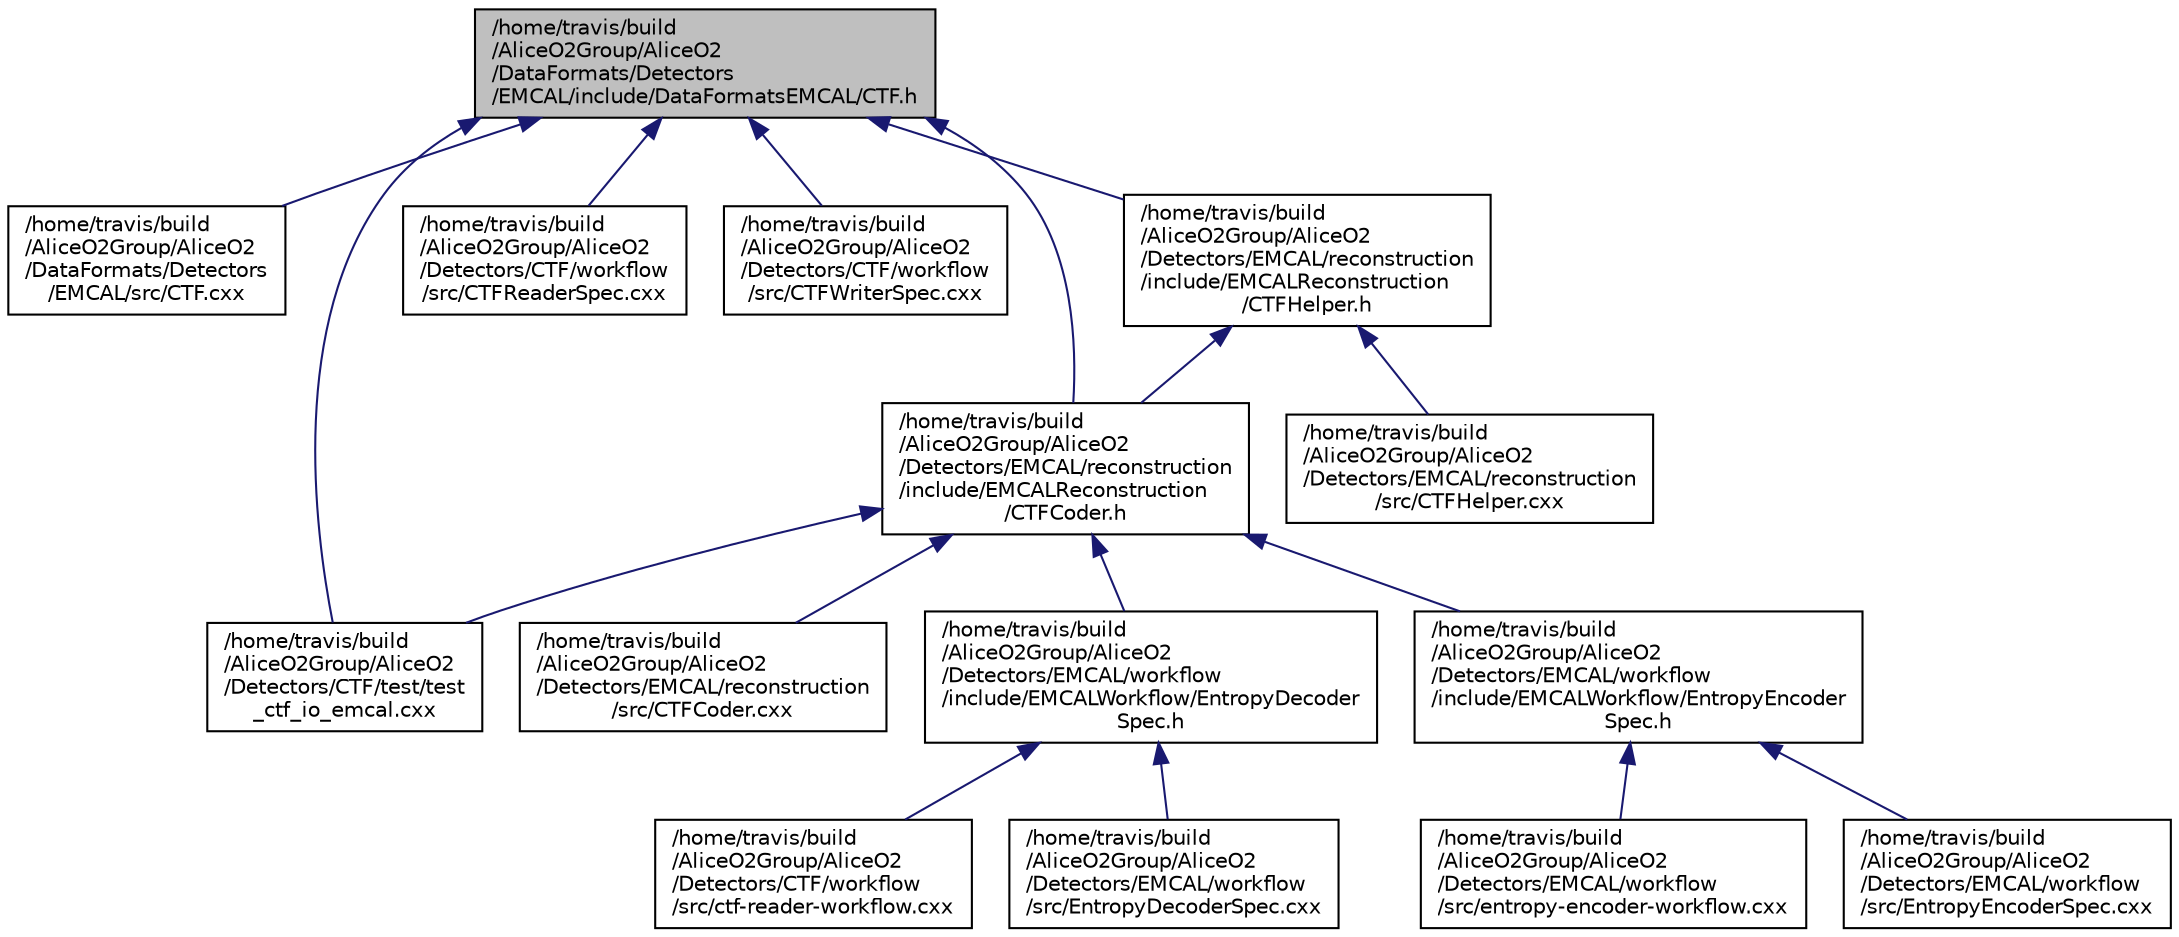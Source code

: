 digraph "/home/travis/build/AliceO2Group/AliceO2/DataFormats/Detectors/EMCAL/include/DataFormatsEMCAL/CTF.h"
{
 // INTERACTIVE_SVG=YES
  bgcolor="transparent";
  edge [fontname="Helvetica",fontsize="10",labelfontname="Helvetica",labelfontsize="10"];
  node [fontname="Helvetica",fontsize="10",shape=record];
  Node51 [label="/home/travis/build\l/AliceO2Group/AliceO2\l/DataFormats/Detectors\l/EMCAL/include/DataFormatsEMCAL/CTF.h",height=0.2,width=0.4,color="black", fillcolor="grey75", style="filled", fontcolor="black"];
  Node51 -> Node52 [dir="back",color="midnightblue",fontsize="10",style="solid",fontname="Helvetica"];
  Node52 [label="/home/travis/build\l/AliceO2Group/AliceO2\l/DataFormats/Detectors\l/EMCAL/src/CTF.cxx",height=0.2,width=0.4,color="black",URL="$d9/dd7/EMCAL_2src_2CTF_8cxx.html"];
  Node51 -> Node53 [dir="back",color="midnightblue",fontsize="10",style="solid",fontname="Helvetica"];
  Node53 [label="/home/travis/build\l/AliceO2Group/AliceO2\l/Detectors/CTF/test/test\l_ctf_io_emcal.cxx",height=0.2,width=0.4,color="black",URL="$da/d4f/test__ctf__io__emcal_8cxx.html"];
  Node51 -> Node54 [dir="back",color="midnightblue",fontsize="10",style="solid",fontname="Helvetica"];
  Node54 [label="/home/travis/build\l/AliceO2Group/AliceO2\l/Detectors/CTF/workflow\l/src/CTFReaderSpec.cxx",height=0.2,width=0.4,color="black",URL="$d8/d12/CTFReaderSpec_8cxx.html"];
  Node51 -> Node55 [dir="back",color="midnightblue",fontsize="10",style="solid",fontname="Helvetica"];
  Node55 [label="/home/travis/build\l/AliceO2Group/AliceO2\l/Detectors/CTF/workflow\l/src/CTFWriterSpec.cxx",height=0.2,width=0.4,color="black",URL="$d4/dd7/CTFWriterSpec_8cxx.html"];
  Node51 -> Node56 [dir="back",color="midnightblue",fontsize="10",style="solid",fontname="Helvetica"];
  Node56 [label="/home/travis/build\l/AliceO2Group/AliceO2\l/Detectors/EMCAL/reconstruction\l/include/EMCALReconstruction\l/CTFCoder.h",height=0.2,width=0.4,color="black",URL="$d5/de1/EMCAL_2reconstruction_2include_2EMCALReconstruction_2CTFCoder_8h.html"];
  Node56 -> Node53 [dir="back",color="midnightblue",fontsize="10",style="solid",fontname="Helvetica"];
  Node56 -> Node57 [dir="back",color="midnightblue",fontsize="10",style="solid",fontname="Helvetica"];
  Node57 [label="/home/travis/build\l/AliceO2Group/AliceO2\l/Detectors/EMCAL/reconstruction\l/src/CTFCoder.cxx",height=0.2,width=0.4,color="black",URL="$de/d97/EMCAL_2reconstruction_2src_2CTFCoder_8cxx.html"];
  Node56 -> Node58 [dir="back",color="midnightblue",fontsize="10",style="solid",fontname="Helvetica"];
  Node58 [label="/home/travis/build\l/AliceO2Group/AliceO2\l/Detectors/EMCAL/workflow\l/include/EMCALWorkflow/EntropyDecoder\lSpec.h",height=0.2,width=0.4,color="black",URL="$d1/d4d/EMCAL_2workflow_2include_2EMCALWorkflow_2EntropyDecoderSpec_8h.html"];
  Node58 -> Node59 [dir="back",color="midnightblue",fontsize="10",style="solid",fontname="Helvetica"];
  Node59 [label="/home/travis/build\l/AliceO2Group/AliceO2\l/Detectors/CTF/workflow\l/src/ctf-reader-workflow.cxx",height=0.2,width=0.4,color="black",URL="$dc/d55/ctf-reader-workflow_8cxx.html"];
  Node58 -> Node60 [dir="back",color="midnightblue",fontsize="10",style="solid",fontname="Helvetica"];
  Node60 [label="/home/travis/build\l/AliceO2Group/AliceO2\l/Detectors/EMCAL/workflow\l/src/EntropyDecoderSpec.cxx",height=0.2,width=0.4,color="black",URL="$de/d2d/EMCAL_2workflow_2src_2EntropyDecoderSpec_8cxx.html"];
  Node56 -> Node61 [dir="back",color="midnightblue",fontsize="10",style="solid",fontname="Helvetica"];
  Node61 [label="/home/travis/build\l/AliceO2Group/AliceO2\l/Detectors/EMCAL/workflow\l/include/EMCALWorkflow/EntropyEncoder\lSpec.h",height=0.2,width=0.4,color="black",URL="$da/db4/EMCAL_2workflow_2include_2EMCALWorkflow_2EntropyEncoderSpec_8h.html"];
  Node61 -> Node62 [dir="back",color="midnightblue",fontsize="10",style="solid",fontname="Helvetica"];
  Node62 [label="/home/travis/build\l/AliceO2Group/AliceO2\l/Detectors/EMCAL/workflow\l/src/entropy-encoder-workflow.cxx",height=0.2,width=0.4,color="black",URL="$d6/dff/EMCAL_2workflow_2src_2entropy-encoder-workflow_8cxx.html"];
  Node61 -> Node63 [dir="back",color="midnightblue",fontsize="10",style="solid",fontname="Helvetica"];
  Node63 [label="/home/travis/build\l/AliceO2Group/AliceO2\l/Detectors/EMCAL/workflow\l/src/EntropyEncoderSpec.cxx",height=0.2,width=0.4,color="black",URL="$d1/da3/EMCAL_2workflow_2src_2EntropyEncoderSpec_8cxx.html"];
  Node51 -> Node64 [dir="back",color="midnightblue",fontsize="10",style="solid",fontname="Helvetica"];
  Node64 [label="/home/travis/build\l/AliceO2Group/AliceO2\l/Detectors/EMCAL/reconstruction\l/include/EMCALReconstruction\l/CTFHelper.h",height=0.2,width=0.4,color="black",URL="$d5/dd2/EMCAL_2reconstruction_2include_2EMCALReconstruction_2CTFHelper_8h.html"];
  Node64 -> Node56 [dir="back",color="midnightblue",fontsize="10",style="solid",fontname="Helvetica"];
  Node64 -> Node65 [dir="back",color="midnightblue",fontsize="10",style="solid",fontname="Helvetica"];
  Node65 [label="/home/travis/build\l/AliceO2Group/AliceO2\l/Detectors/EMCAL/reconstruction\l/src/CTFHelper.cxx",height=0.2,width=0.4,color="black",URL="$d6/d1f/EMCAL_2reconstruction_2src_2CTFHelper_8cxx.html"];
}
